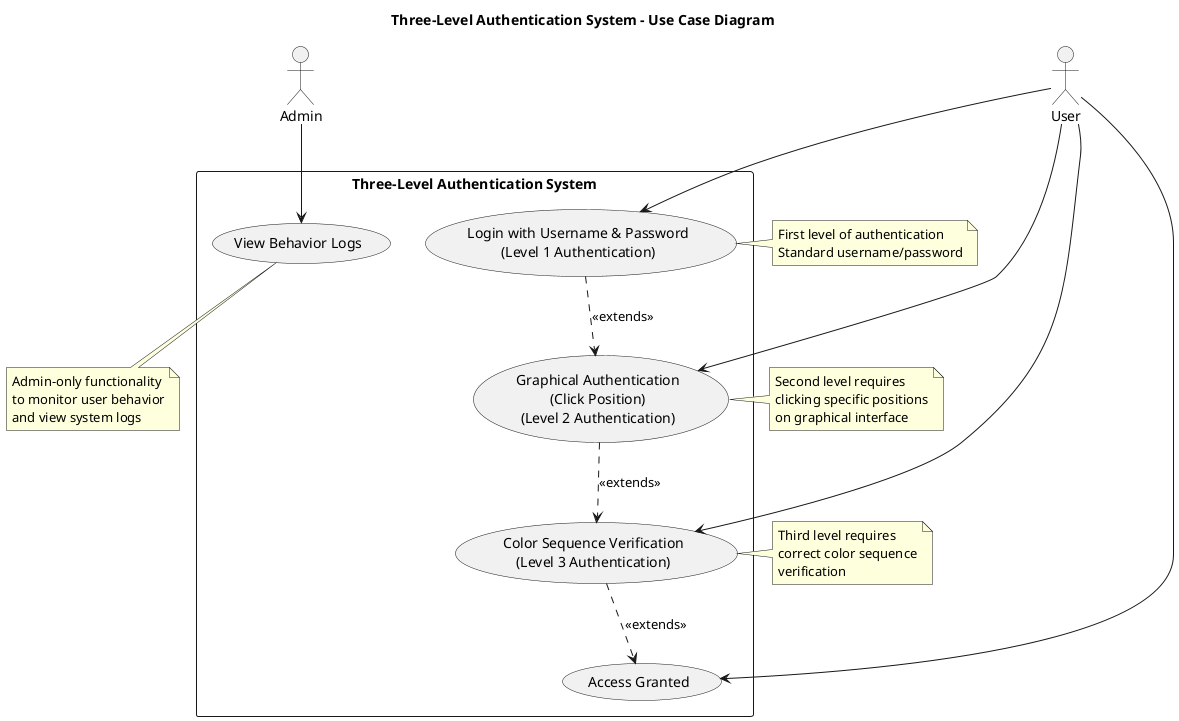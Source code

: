 @startuml Three-Level Authentication System

!define RECTANGLE class

title Three-Level Authentication System - Use Case Diagram

' Define actors
actor User as user
actor Admin as admin

' Define the system boundary
rectangle "Three-Level Authentication System" {
    
    ' Level 1 Authentication
    usecase UC1 as "Login with Username & Password
    (Level 1 Authentication)"
    
    ' Level 2 Authentication  
    usecase UC2 as "Graphical Authentication
    (Click Position)
    (Level 2 Authentication)"
    
    ' Level 3 Authentication
    usecase UC3 as "Color Sequence Verification
    (Level 3 Authentication)"
    
    ' Final access
    usecase UC4 as "Access Granted"
    
    ' Admin functionality
    usecase UC5 as "View Behavior Logs"
}

' User interactions
user --> UC1
user --> UC2  
user --> UC3
user --> UC4

' Admin interactions
admin --> UC5

' Sequential dependencies (extends/includes relationships)
UC1 ..> UC2 : <<extends>>
UC2 ..> UC3 : <<extends>>  
UC3 ..> UC4 : <<extends>>

' Notes for clarification
note right of UC1
  First level of authentication
  Standard username/password
end note

note right of UC2
  Second level requires
  clicking specific positions
  on graphical interface
end note

note right of UC3
  Third level requires
  correct color sequence
  verification
end note

note bottom of UC5
  Admin-only functionality
  to monitor user behavior
  and view system logs
end note

@enduml